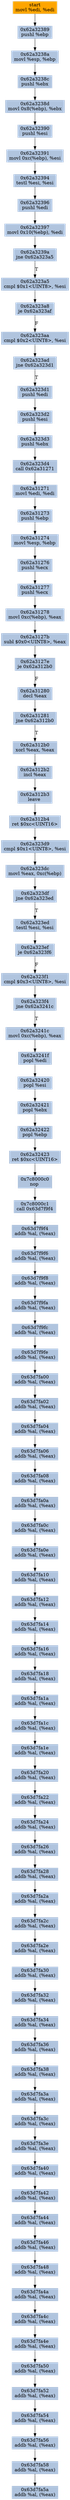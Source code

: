 digraph G {
node[shape=rectangle,style=filled,fillcolor=lightsteelblue,color=lightsteelblue]
bgcolor="transparent"
a0x62a32387movl_edi_edi[label="start\nmovl %edi, %edi",color="lightgrey",fillcolor="orange"];
a0x62a32389pushl_ebp[label="0x62a32389\npushl %ebp"];
a0x62a3238amovl_esp_ebp[label="0x62a3238a\nmovl %esp, %ebp"];
a0x62a3238cpushl_ebx[label="0x62a3238c\npushl %ebx"];
a0x62a3238dmovl_0x8ebp__ebx[label="0x62a3238d\nmovl 0x8(%ebp), %ebx"];
a0x62a32390pushl_esi[label="0x62a32390\npushl %esi"];
a0x62a32391movl_0xcebp__esi[label="0x62a32391\nmovl 0xc(%ebp), %esi"];
a0x62a32394testl_esi_esi[label="0x62a32394\ntestl %esi, %esi"];
a0x62a32396pushl_edi[label="0x62a32396\npushl %edi"];
a0x62a32397movl_0x10ebp__edi[label="0x62a32397\nmovl 0x10(%ebp), %edi"];
a0x62a3239ajne_0x62a323a5[label="0x62a3239a\njne 0x62a323a5"];
a0x62a323a5cmpl_0x1UINT8_esi[label="0x62a323a5\ncmpl $0x1<UINT8>, %esi"];
a0x62a323a8je_0x62a323af[label="0x62a323a8\nje 0x62a323af"];
a0x62a323aacmpl_0x2UINT8_esi[label="0x62a323aa\ncmpl $0x2<UINT8>, %esi"];
a0x62a323adjne_0x62a323d1[label="0x62a323ad\njne 0x62a323d1"];
a0x62a323d1pushl_edi[label="0x62a323d1\npushl %edi"];
a0x62a323d2pushl_esi[label="0x62a323d2\npushl %esi"];
a0x62a323d3pushl_ebx[label="0x62a323d3\npushl %ebx"];
a0x62a323d4call_0x62a31271[label="0x62a323d4\ncall 0x62a31271"];
a0x62a31271movl_edi_edi[label="0x62a31271\nmovl %edi, %edi"];
a0x62a31273pushl_ebp[label="0x62a31273\npushl %ebp"];
a0x62a31274movl_esp_ebp[label="0x62a31274\nmovl %esp, %ebp"];
a0x62a31276pushl_ecx[label="0x62a31276\npushl %ecx"];
a0x62a31277pushl_ecx[label="0x62a31277\npushl %ecx"];
a0x62a31278movl_0xcebp__eax[label="0x62a31278\nmovl 0xc(%ebp), %eax"];
a0x62a3127bsubl_0x0UINT8_eax[label="0x62a3127b\nsubl $0x0<UINT8>, %eax"];
a0x62a3127eje_0x62a312b0[label="0x62a3127e\nje 0x62a312b0"];
a0x62a31280decl_eax[label="0x62a31280\ndecl %eax"];
a0x62a31281jne_0x62a312b0[label="0x62a31281\njne 0x62a312b0"];
a0x62a312b0xorl_eax_eax[label="0x62a312b0\nxorl %eax, %eax"];
a0x62a312b2incl_eax[label="0x62a312b2\nincl %eax"];
a0x62a312b3leave_[label="0x62a312b3\nleave "];
a0x62a312b4ret_0xcUINT16[label="0x62a312b4\nret $0xc<UINT16>"];
a0x62a323d9cmpl_0x1UINT8_esi[label="0x62a323d9\ncmpl $0x1<UINT8>, %esi"];
a0x62a323dcmovl_eax_0xcebp_[label="0x62a323dc\nmovl %eax, 0xc(%ebp)"];
a0x62a323dfjne_0x62a323ed[label="0x62a323df\njne 0x62a323ed"];
a0x62a323edtestl_esi_esi[label="0x62a323ed\ntestl %esi, %esi"];
a0x62a323efje_0x62a323f6[label="0x62a323ef\nje 0x62a323f6"];
a0x62a323f1cmpl_0x3UINT8_esi[label="0x62a323f1\ncmpl $0x3<UINT8>, %esi"];
a0x62a323f4jne_0x62a3241c[label="0x62a323f4\njne 0x62a3241c"];
a0x62a3241cmovl_0xcebp__eax[label="0x62a3241c\nmovl 0xc(%ebp), %eax"];
a0x62a3241fpopl_edi[label="0x62a3241f\npopl %edi"];
a0x62a32420popl_esi[label="0x62a32420\npopl %esi"];
a0x62a32421popl_ebx[label="0x62a32421\npopl %ebx"];
a0x62a32422popl_ebp[label="0x62a32422\npopl %ebp"];
a0x62a32423ret_0xcUINT16[label="0x62a32423\nret $0xc<UINT16>"];
a0x7c8000c0nop_[label="0x7c8000c0\nnop "];
a0x7c8000c1call_0x63d7f9f4[label="0x7c8000c1\ncall 0x63d7f9f4"];
a0x63d7f9f4addb_al_eax_[label="0x63d7f9f4\naddb %al, (%eax)"];
a0x63d7f9f6addb_al_eax_[label="0x63d7f9f6\naddb %al, (%eax)"];
a0x63d7f9f8addb_al_eax_[label="0x63d7f9f8\naddb %al, (%eax)"];
a0x63d7f9faaddb_al_eax_[label="0x63d7f9fa\naddb %al, (%eax)"];
a0x63d7f9fcaddb_al_eax_[label="0x63d7f9fc\naddb %al, (%eax)"];
a0x63d7f9feaddb_al_eax_[label="0x63d7f9fe\naddb %al, (%eax)"];
a0x63d7fa00addb_al_eax_[label="0x63d7fa00\naddb %al, (%eax)"];
a0x63d7fa02addb_al_eax_[label="0x63d7fa02\naddb %al, (%eax)"];
a0x63d7fa04addb_al_eax_[label="0x63d7fa04\naddb %al, (%eax)"];
a0x63d7fa06addb_al_eax_[label="0x63d7fa06\naddb %al, (%eax)"];
a0x63d7fa08addb_al_eax_[label="0x63d7fa08\naddb %al, (%eax)"];
a0x63d7fa0aaddb_al_eax_[label="0x63d7fa0a\naddb %al, (%eax)"];
a0x63d7fa0caddb_al_eax_[label="0x63d7fa0c\naddb %al, (%eax)"];
a0x63d7fa0eaddb_al_eax_[label="0x63d7fa0e\naddb %al, (%eax)"];
a0x63d7fa10addb_al_eax_[label="0x63d7fa10\naddb %al, (%eax)"];
a0x63d7fa12addb_al_eax_[label="0x63d7fa12\naddb %al, (%eax)"];
a0x63d7fa14addb_al_eax_[label="0x63d7fa14\naddb %al, (%eax)"];
a0x63d7fa16addb_al_eax_[label="0x63d7fa16\naddb %al, (%eax)"];
a0x63d7fa18addb_al_eax_[label="0x63d7fa18\naddb %al, (%eax)"];
a0x63d7fa1aaddb_al_eax_[label="0x63d7fa1a\naddb %al, (%eax)"];
a0x63d7fa1caddb_al_eax_[label="0x63d7fa1c\naddb %al, (%eax)"];
a0x63d7fa1eaddb_al_eax_[label="0x63d7fa1e\naddb %al, (%eax)"];
a0x63d7fa20addb_al_eax_[label="0x63d7fa20\naddb %al, (%eax)"];
a0x63d7fa22addb_al_eax_[label="0x63d7fa22\naddb %al, (%eax)"];
a0x63d7fa24addb_al_eax_[label="0x63d7fa24\naddb %al, (%eax)"];
a0x63d7fa26addb_al_eax_[label="0x63d7fa26\naddb %al, (%eax)"];
a0x63d7fa28addb_al_eax_[label="0x63d7fa28\naddb %al, (%eax)"];
a0x63d7fa2aaddb_al_eax_[label="0x63d7fa2a\naddb %al, (%eax)"];
a0x63d7fa2caddb_al_eax_[label="0x63d7fa2c\naddb %al, (%eax)"];
a0x63d7fa2eaddb_al_eax_[label="0x63d7fa2e\naddb %al, (%eax)"];
a0x63d7fa30addb_al_eax_[label="0x63d7fa30\naddb %al, (%eax)"];
a0x63d7fa32addb_al_eax_[label="0x63d7fa32\naddb %al, (%eax)"];
a0x63d7fa34addb_al_eax_[label="0x63d7fa34\naddb %al, (%eax)"];
a0x63d7fa36addb_al_eax_[label="0x63d7fa36\naddb %al, (%eax)"];
a0x63d7fa38addb_al_eax_[label="0x63d7fa38\naddb %al, (%eax)"];
a0x63d7fa3aaddb_al_eax_[label="0x63d7fa3a\naddb %al, (%eax)"];
a0x63d7fa3caddb_al_eax_[label="0x63d7fa3c\naddb %al, (%eax)"];
a0x63d7fa3eaddb_al_eax_[label="0x63d7fa3e\naddb %al, (%eax)"];
a0x63d7fa40addb_al_eax_[label="0x63d7fa40\naddb %al, (%eax)"];
a0x63d7fa42addb_al_eax_[label="0x63d7fa42\naddb %al, (%eax)"];
a0x63d7fa44addb_al_eax_[label="0x63d7fa44\naddb %al, (%eax)"];
a0x63d7fa46addb_al_eax_[label="0x63d7fa46\naddb %al, (%eax)"];
a0x63d7fa48addb_al_eax_[label="0x63d7fa48\naddb %al, (%eax)"];
a0x63d7fa4aaddb_al_eax_[label="0x63d7fa4a\naddb %al, (%eax)"];
a0x63d7fa4caddb_al_eax_[label="0x63d7fa4c\naddb %al, (%eax)"];
a0x63d7fa4eaddb_al_eax_[label="0x63d7fa4e\naddb %al, (%eax)"];
a0x63d7fa50addb_al_eax_[label="0x63d7fa50\naddb %al, (%eax)"];
a0x63d7fa52addb_al_eax_[label="0x63d7fa52\naddb %al, (%eax)"];
a0x63d7fa54addb_al_eax_[label="0x63d7fa54\naddb %al, (%eax)"];
a0x63d7fa56addb_al_eax_[label="0x63d7fa56\naddb %al, (%eax)"];
a0x63d7fa58addb_al_eax_[label="0x63d7fa58\naddb %al, (%eax)"];
a0x63d7fa5aaddb_al_eax_[label="0x63d7fa5a\naddb %al, (%eax)"];
a0x62a32387movl_edi_edi -> a0x62a32389pushl_ebp [color="#000000"];
a0x62a32389pushl_ebp -> a0x62a3238amovl_esp_ebp [color="#000000"];
a0x62a3238amovl_esp_ebp -> a0x62a3238cpushl_ebx [color="#000000"];
a0x62a3238cpushl_ebx -> a0x62a3238dmovl_0x8ebp__ebx [color="#000000"];
a0x62a3238dmovl_0x8ebp__ebx -> a0x62a32390pushl_esi [color="#000000"];
a0x62a32390pushl_esi -> a0x62a32391movl_0xcebp__esi [color="#000000"];
a0x62a32391movl_0xcebp__esi -> a0x62a32394testl_esi_esi [color="#000000"];
a0x62a32394testl_esi_esi -> a0x62a32396pushl_edi [color="#000000"];
a0x62a32396pushl_edi -> a0x62a32397movl_0x10ebp__edi [color="#000000"];
a0x62a32397movl_0x10ebp__edi -> a0x62a3239ajne_0x62a323a5 [color="#000000"];
a0x62a3239ajne_0x62a323a5 -> a0x62a323a5cmpl_0x1UINT8_esi [color="#000000",label="T"];
a0x62a323a5cmpl_0x1UINT8_esi -> a0x62a323a8je_0x62a323af [color="#000000"];
a0x62a323a8je_0x62a323af -> a0x62a323aacmpl_0x2UINT8_esi [color="#000000",label="F"];
a0x62a323aacmpl_0x2UINT8_esi -> a0x62a323adjne_0x62a323d1 [color="#000000"];
a0x62a323adjne_0x62a323d1 -> a0x62a323d1pushl_edi [color="#000000",label="T"];
a0x62a323d1pushl_edi -> a0x62a323d2pushl_esi [color="#000000"];
a0x62a323d2pushl_esi -> a0x62a323d3pushl_ebx [color="#000000"];
a0x62a323d3pushl_ebx -> a0x62a323d4call_0x62a31271 [color="#000000"];
a0x62a323d4call_0x62a31271 -> a0x62a31271movl_edi_edi [color="#000000"];
a0x62a31271movl_edi_edi -> a0x62a31273pushl_ebp [color="#000000"];
a0x62a31273pushl_ebp -> a0x62a31274movl_esp_ebp [color="#000000"];
a0x62a31274movl_esp_ebp -> a0x62a31276pushl_ecx [color="#000000"];
a0x62a31276pushl_ecx -> a0x62a31277pushl_ecx [color="#000000"];
a0x62a31277pushl_ecx -> a0x62a31278movl_0xcebp__eax [color="#000000"];
a0x62a31278movl_0xcebp__eax -> a0x62a3127bsubl_0x0UINT8_eax [color="#000000"];
a0x62a3127bsubl_0x0UINT8_eax -> a0x62a3127eje_0x62a312b0 [color="#000000"];
a0x62a3127eje_0x62a312b0 -> a0x62a31280decl_eax [color="#000000",label="F"];
a0x62a31280decl_eax -> a0x62a31281jne_0x62a312b0 [color="#000000"];
a0x62a31281jne_0x62a312b0 -> a0x62a312b0xorl_eax_eax [color="#000000",label="T"];
a0x62a312b0xorl_eax_eax -> a0x62a312b2incl_eax [color="#000000"];
a0x62a312b2incl_eax -> a0x62a312b3leave_ [color="#000000"];
a0x62a312b3leave_ -> a0x62a312b4ret_0xcUINT16 [color="#000000"];
a0x62a312b4ret_0xcUINT16 -> a0x62a323d9cmpl_0x1UINT8_esi [color="#000000"];
a0x62a323d9cmpl_0x1UINT8_esi -> a0x62a323dcmovl_eax_0xcebp_ [color="#000000"];
a0x62a323dcmovl_eax_0xcebp_ -> a0x62a323dfjne_0x62a323ed [color="#000000"];
a0x62a323dfjne_0x62a323ed -> a0x62a323edtestl_esi_esi [color="#000000",label="T"];
a0x62a323edtestl_esi_esi -> a0x62a323efje_0x62a323f6 [color="#000000"];
a0x62a323efje_0x62a323f6 -> a0x62a323f1cmpl_0x3UINT8_esi [color="#000000",label="F"];
a0x62a323f1cmpl_0x3UINT8_esi -> a0x62a323f4jne_0x62a3241c [color="#000000"];
a0x62a323f4jne_0x62a3241c -> a0x62a3241cmovl_0xcebp__eax [color="#000000",label="T"];
a0x62a3241cmovl_0xcebp__eax -> a0x62a3241fpopl_edi [color="#000000"];
a0x62a3241fpopl_edi -> a0x62a32420popl_esi [color="#000000"];
a0x62a32420popl_esi -> a0x62a32421popl_ebx [color="#000000"];
a0x62a32421popl_ebx -> a0x62a32422popl_ebp [color="#000000"];
a0x62a32422popl_ebp -> a0x62a32423ret_0xcUINT16 [color="#000000"];
a0x62a32423ret_0xcUINT16 -> a0x7c8000c0nop_ [color="#000000"];
a0x7c8000c0nop_ -> a0x7c8000c1call_0x63d7f9f4 [color="#000000"];
a0x7c8000c1call_0x63d7f9f4 -> a0x63d7f9f4addb_al_eax_ [color="#000000"];
a0x63d7f9f4addb_al_eax_ -> a0x63d7f9f6addb_al_eax_ [color="#000000"];
a0x63d7f9f6addb_al_eax_ -> a0x63d7f9f8addb_al_eax_ [color="#000000"];
a0x63d7f9f8addb_al_eax_ -> a0x63d7f9faaddb_al_eax_ [color="#000000"];
a0x63d7f9faaddb_al_eax_ -> a0x63d7f9fcaddb_al_eax_ [color="#000000"];
a0x63d7f9fcaddb_al_eax_ -> a0x63d7f9feaddb_al_eax_ [color="#000000"];
a0x63d7f9feaddb_al_eax_ -> a0x63d7fa00addb_al_eax_ [color="#000000"];
a0x63d7fa00addb_al_eax_ -> a0x63d7fa02addb_al_eax_ [color="#000000"];
a0x63d7fa02addb_al_eax_ -> a0x63d7fa04addb_al_eax_ [color="#000000"];
a0x63d7fa04addb_al_eax_ -> a0x63d7fa06addb_al_eax_ [color="#000000"];
a0x63d7fa06addb_al_eax_ -> a0x63d7fa08addb_al_eax_ [color="#000000"];
a0x63d7fa08addb_al_eax_ -> a0x63d7fa0aaddb_al_eax_ [color="#000000"];
a0x63d7fa0aaddb_al_eax_ -> a0x63d7fa0caddb_al_eax_ [color="#000000"];
a0x63d7fa0caddb_al_eax_ -> a0x63d7fa0eaddb_al_eax_ [color="#000000"];
a0x63d7fa0eaddb_al_eax_ -> a0x63d7fa10addb_al_eax_ [color="#000000"];
a0x63d7fa10addb_al_eax_ -> a0x63d7fa12addb_al_eax_ [color="#000000"];
a0x63d7fa12addb_al_eax_ -> a0x63d7fa14addb_al_eax_ [color="#000000"];
a0x63d7fa14addb_al_eax_ -> a0x63d7fa16addb_al_eax_ [color="#000000"];
a0x63d7fa16addb_al_eax_ -> a0x63d7fa18addb_al_eax_ [color="#000000"];
a0x63d7fa18addb_al_eax_ -> a0x63d7fa1aaddb_al_eax_ [color="#000000"];
a0x63d7fa1aaddb_al_eax_ -> a0x63d7fa1caddb_al_eax_ [color="#000000"];
a0x63d7fa1caddb_al_eax_ -> a0x63d7fa1eaddb_al_eax_ [color="#000000"];
a0x63d7fa1eaddb_al_eax_ -> a0x63d7fa20addb_al_eax_ [color="#000000"];
a0x63d7fa20addb_al_eax_ -> a0x63d7fa22addb_al_eax_ [color="#000000"];
a0x63d7fa22addb_al_eax_ -> a0x63d7fa24addb_al_eax_ [color="#000000"];
a0x63d7fa24addb_al_eax_ -> a0x63d7fa26addb_al_eax_ [color="#000000"];
a0x63d7fa26addb_al_eax_ -> a0x63d7fa28addb_al_eax_ [color="#000000"];
a0x63d7fa28addb_al_eax_ -> a0x63d7fa2aaddb_al_eax_ [color="#000000"];
a0x63d7fa2aaddb_al_eax_ -> a0x63d7fa2caddb_al_eax_ [color="#000000"];
a0x63d7fa2caddb_al_eax_ -> a0x63d7fa2eaddb_al_eax_ [color="#000000"];
a0x63d7fa2eaddb_al_eax_ -> a0x63d7fa30addb_al_eax_ [color="#000000"];
a0x63d7fa30addb_al_eax_ -> a0x63d7fa32addb_al_eax_ [color="#000000"];
a0x63d7fa32addb_al_eax_ -> a0x63d7fa34addb_al_eax_ [color="#000000"];
a0x63d7fa34addb_al_eax_ -> a0x63d7fa36addb_al_eax_ [color="#000000"];
a0x63d7fa36addb_al_eax_ -> a0x63d7fa38addb_al_eax_ [color="#000000"];
a0x63d7fa38addb_al_eax_ -> a0x63d7fa3aaddb_al_eax_ [color="#000000"];
a0x63d7fa3aaddb_al_eax_ -> a0x63d7fa3caddb_al_eax_ [color="#000000"];
a0x63d7fa3caddb_al_eax_ -> a0x63d7fa3eaddb_al_eax_ [color="#000000"];
a0x63d7fa3eaddb_al_eax_ -> a0x63d7fa40addb_al_eax_ [color="#000000"];
a0x63d7fa40addb_al_eax_ -> a0x63d7fa42addb_al_eax_ [color="#000000"];
a0x63d7fa42addb_al_eax_ -> a0x63d7fa44addb_al_eax_ [color="#000000"];
a0x63d7fa44addb_al_eax_ -> a0x63d7fa46addb_al_eax_ [color="#000000"];
a0x63d7fa46addb_al_eax_ -> a0x63d7fa48addb_al_eax_ [color="#000000"];
a0x63d7fa48addb_al_eax_ -> a0x63d7fa4aaddb_al_eax_ [color="#000000"];
a0x63d7fa4aaddb_al_eax_ -> a0x63d7fa4caddb_al_eax_ [color="#000000"];
a0x63d7fa4caddb_al_eax_ -> a0x63d7fa4eaddb_al_eax_ [color="#000000"];
a0x63d7fa4eaddb_al_eax_ -> a0x63d7fa50addb_al_eax_ [color="#000000"];
a0x63d7fa50addb_al_eax_ -> a0x63d7fa52addb_al_eax_ [color="#000000"];
a0x63d7fa52addb_al_eax_ -> a0x63d7fa54addb_al_eax_ [color="#000000"];
a0x63d7fa54addb_al_eax_ -> a0x63d7fa56addb_al_eax_ [color="#000000"];
a0x63d7fa56addb_al_eax_ -> a0x63d7fa58addb_al_eax_ [color="#000000"];
a0x63d7fa58addb_al_eax_ -> a0x63d7fa5aaddb_al_eax_ [color="#000000"];
}
